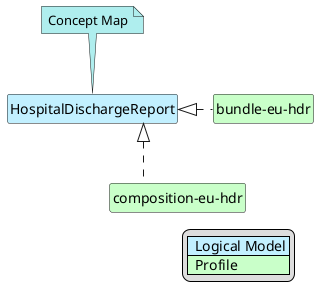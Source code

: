 @startuml
hide circle
hide stereotype
hide members
hide methods
skinparam linetype ortho
skinparam class {
BackgroundColor<<LogicalModel>> #APPLICATION
BackgroundColor<<Profile>> #TECHNOLOGY
}
legend right
| <#APPLICATION>  Logical Model |
| <#TECHNOLOGY>  Profile |
endlegend
class "HospitalDischargeReport" <<LogicalModel>> [[StructureDefinition-HospitalDischargeReport.html]]
note top #PaleTurquoise [[ConceptMap-hdr2FHIR-eu-hdr.html]]
Concept Map
endnote
class "bundle-eu-hdr" <<Profile>> [[StructureDefinition-bundle-eu-hdr.html]]
"HospitalDischargeReport" <|. "bundle-eu-hdr"
class "composition-eu-hdr" <<Profile>> [[StructureDefinition-composition-eu-hdr.html]]
"HospitalDischargeReport" <|. "composition-eu-hdr"
"bundle-eu-hdr" -d[hidden]-> "composition-eu-hdr"
@enduml